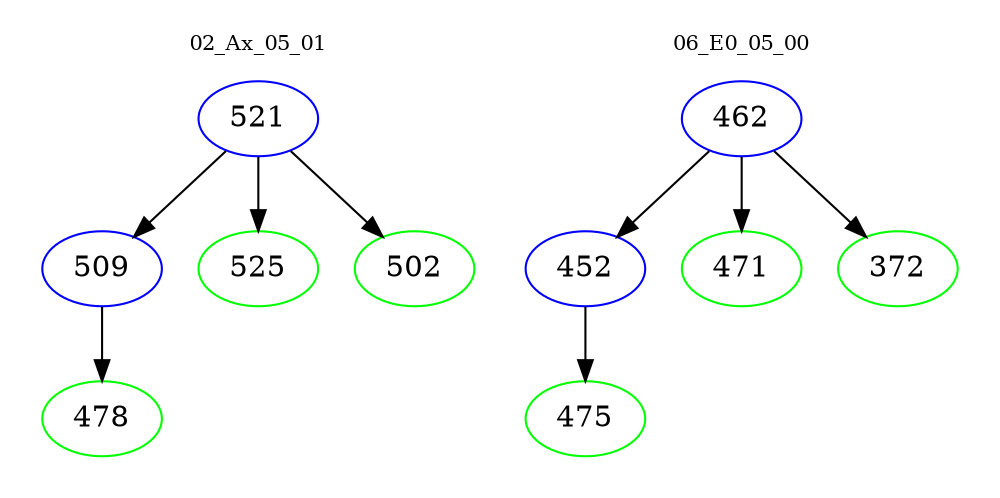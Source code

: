 digraph{
subgraph cluster_0 {
color = white
label = "02_Ax_05_01";
fontsize=10;
T0_521 [label="521", color="blue"]
T0_521 -> T0_509 [color="black"]
T0_509 [label="509", color="blue"]
T0_509 -> T0_478 [color="black"]
T0_478 [label="478", color="green"]
T0_521 -> T0_525 [color="black"]
T0_525 [label="525", color="green"]
T0_521 -> T0_502 [color="black"]
T0_502 [label="502", color="green"]
}
subgraph cluster_1 {
color = white
label = "06_E0_05_00";
fontsize=10;
T1_462 [label="462", color="blue"]
T1_462 -> T1_452 [color="black"]
T1_452 [label="452", color="blue"]
T1_452 -> T1_475 [color="black"]
T1_475 [label="475", color="green"]
T1_462 -> T1_471 [color="black"]
T1_471 [label="471", color="green"]
T1_462 -> T1_372 [color="black"]
T1_372 [label="372", color="green"]
}
}

